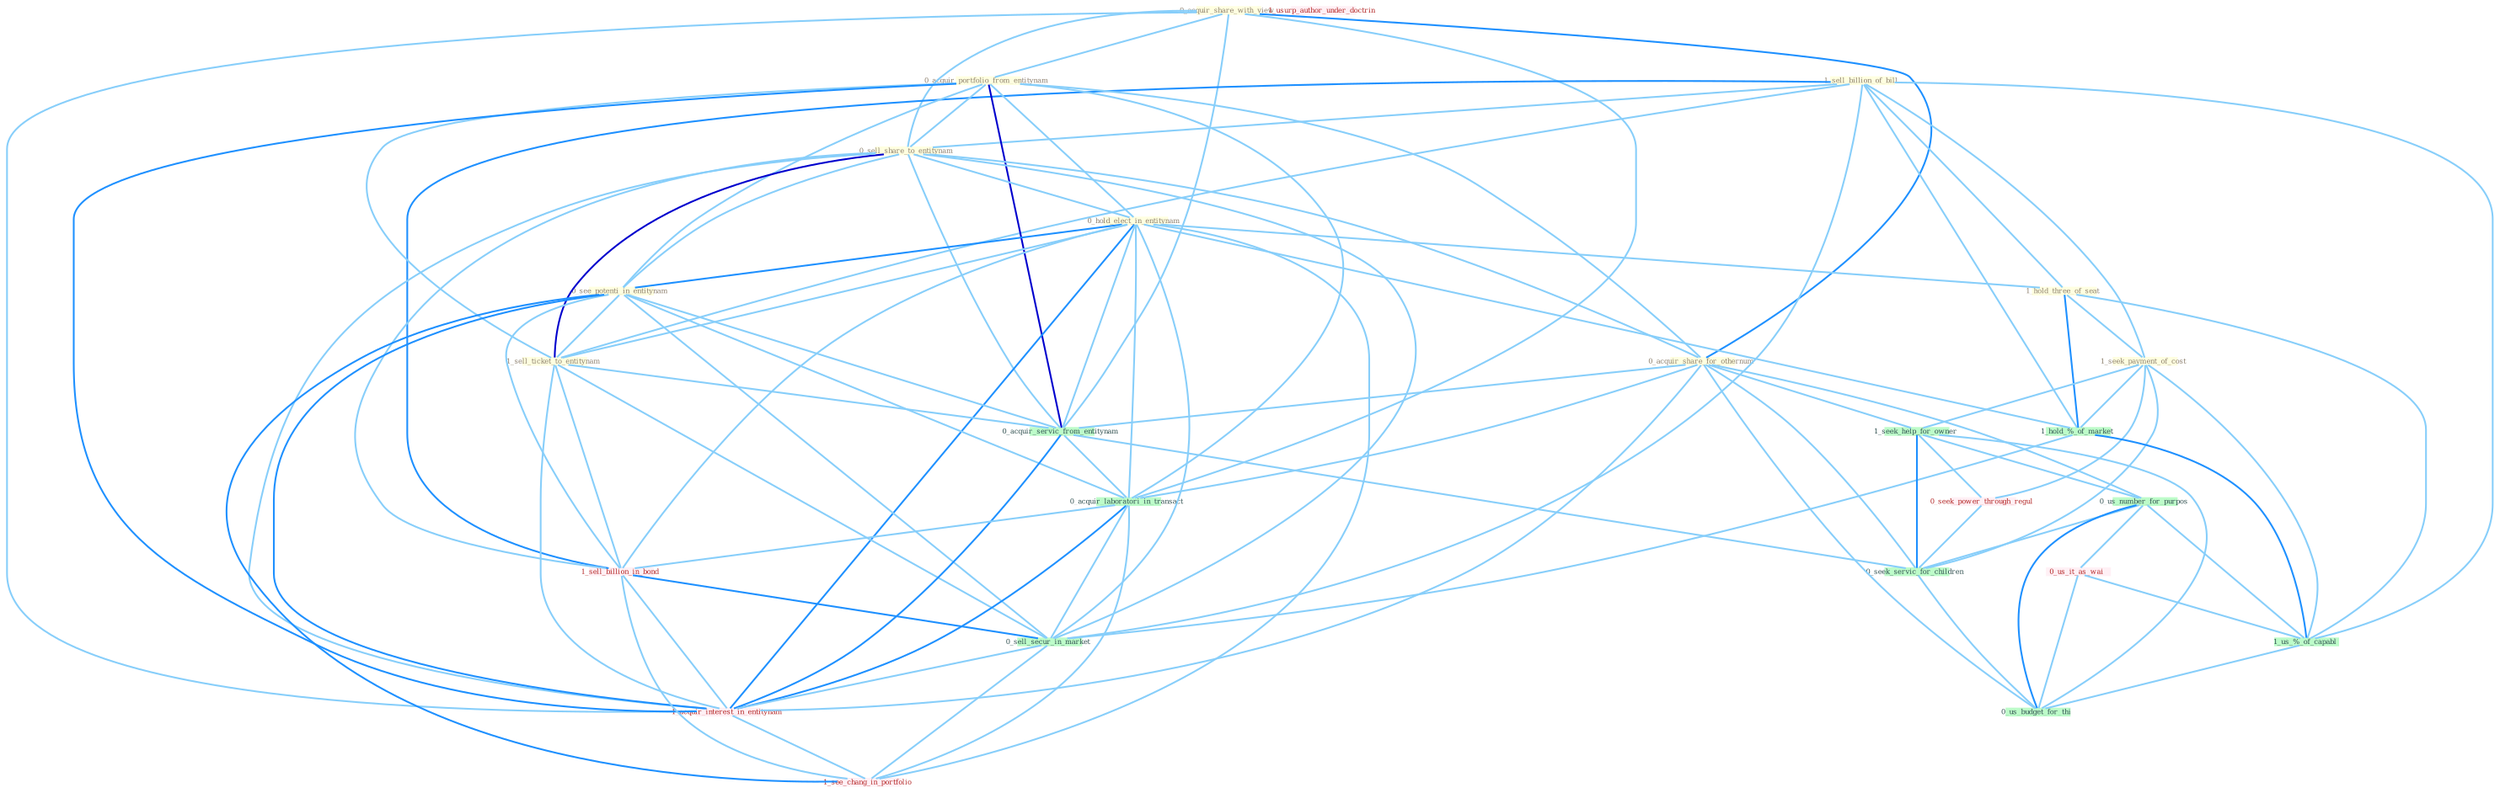Graph G{ 
    node
    [shape=polygon,style=filled,width=.5,height=.06,color="#BDFCC9",fixedsize=true,fontsize=4,
    fontcolor="#2f4f4f"];
    {node
    [color="#ffffe0", fontcolor="#8b7d6b"] "0_acquir_share_with_view " "1_sell_billion_of_bill " "0_acquir_portfolio_from_entitynam " "0_sell_share_to_entitynam " "0_hold_elect_in_entitynam " "1_hold_three_of_seat " "1_seek_payment_of_cost " "0_see_potenti_in_entitynam " "1_sell_ticket_to_entitynam " "0_acquir_share_for_othernum "}
{node [color="#fff0f5", fontcolor="#b22222"] "0_seek_power_through_regul " "1_sell_billion_in_bond " "0_us_it_as_wai " "1_usurp_author_under_doctrin " "1_acquir_interest_in_entitynam " "1_see_chang_in_portfolio "}
edge [color="#B0E2FF"];

	"0_acquir_share_with_view " -- "0_acquir_portfolio_from_entitynam " [w="1", color="#87cefa" ];
	"0_acquir_share_with_view " -- "0_sell_share_to_entitynam " [w="1", color="#87cefa" ];
	"0_acquir_share_with_view " -- "0_acquir_share_for_othernum " [w="2", color="#1e90ff" , len=0.8];
	"0_acquir_share_with_view " -- "0_acquir_servic_from_entitynam " [w="1", color="#87cefa" ];
	"0_acquir_share_with_view " -- "0_acquir_laboratori_in_transact " [w="1", color="#87cefa" ];
	"0_acquir_share_with_view " -- "1_acquir_interest_in_entitynam " [w="1", color="#87cefa" ];
	"1_sell_billion_of_bill " -- "0_sell_share_to_entitynam " [w="1", color="#87cefa" ];
	"1_sell_billion_of_bill " -- "1_hold_three_of_seat " [w="1", color="#87cefa" ];
	"1_sell_billion_of_bill " -- "1_seek_payment_of_cost " [w="1", color="#87cefa" ];
	"1_sell_billion_of_bill " -- "1_sell_ticket_to_entitynam " [w="1", color="#87cefa" ];
	"1_sell_billion_of_bill " -- "1_hold_%_of_market " [w="1", color="#87cefa" ];
	"1_sell_billion_of_bill " -- "1_sell_billion_in_bond " [w="2", color="#1e90ff" , len=0.8];
	"1_sell_billion_of_bill " -- "1_us_%_of_capabl " [w="1", color="#87cefa" ];
	"1_sell_billion_of_bill " -- "0_sell_secur_in_market " [w="1", color="#87cefa" ];
	"0_acquir_portfolio_from_entitynam " -- "0_sell_share_to_entitynam " [w="1", color="#87cefa" ];
	"0_acquir_portfolio_from_entitynam " -- "0_hold_elect_in_entitynam " [w="1", color="#87cefa" ];
	"0_acquir_portfolio_from_entitynam " -- "0_see_potenti_in_entitynam " [w="1", color="#87cefa" ];
	"0_acquir_portfolio_from_entitynam " -- "1_sell_ticket_to_entitynam " [w="1", color="#87cefa" ];
	"0_acquir_portfolio_from_entitynam " -- "0_acquir_share_for_othernum " [w="1", color="#87cefa" ];
	"0_acquir_portfolio_from_entitynam " -- "0_acquir_servic_from_entitynam " [w="3", color="#0000cd" , len=0.6];
	"0_acquir_portfolio_from_entitynam " -- "0_acquir_laboratori_in_transact " [w="1", color="#87cefa" ];
	"0_acquir_portfolio_from_entitynam " -- "1_acquir_interest_in_entitynam " [w="2", color="#1e90ff" , len=0.8];
	"0_sell_share_to_entitynam " -- "0_hold_elect_in_entitynam " [w="1", color="#87cefa" ];
	"0_sell_share_to_entitynam " -- "0_see_potenti_in_entitynam " [w="1", color="#87cefa" ];
	"0_sell_share_to_entitynam " -- "1_sell_ticket_to_entitynam " [w="3", color="#0000cd" , len=0.6];
	"0_sell_share_to_entitynam " -- "0_acquir_share_for_othernum " [w="1", color="#87cefa" ];
	"0_sell_share_to_entitynam " -- "0_acquir_servic_from_entitynam " [w="1", color="#87cefa" ];
	"0_sell_share_to_entitynam " -- "1_sell_billion_in_bond " [w="1", color="#87cefa" ];
	"0_sell_share_to_entitynam " -- "0_sell_secur_in_market " [w="1", color="#87cefa" ];
	"0_sell_share_to_entitynam " -- "1_acquir_interest_in_entitynam " [w="1", color="#87cefa" ];
	"0_hold_elect_in_entitynam " -- "1_hold_three_of_seat " [w="1", color="#87cefa" ];
	"0_hold_elect_in_entitynam " -- "0_see_potenti_in_entitynam " [w="2", color="#1e90ff" , len=0.8];
	"0_hold_elect_in_entitynam " -- "1_sell_ticket_to_entitynam " [w="1", color="#87cefa" ];
	"0_hold_elect_in_entitynam " -- "0_acquir_servic_from_entitynam " [w="1", color="#87cefa" ];
	"0_hold_elect_in_entitynam " -- "1_hold_%_of_market " [w="1", color="#87cefa" ];
	"0_hold_elect_in_entitynam " -- "0_acquir_laboratori_in_transact " [w="1", color="#87cefa" ];
	"0_hold_elect_in_entitynam " -- "1_sell_billion_in_bond " [w="1", color="#87cefa" ];
	"0_hold_elect_in_entitynam " -- "0_sell_secur_in_market " [w="1", color="#87cefa" ];
	"0_hold_elect_in_entitynam " -- "1_acquir_interest_in_entitynam " [w="2", color="#1e90ff" , len=0.8];
	"0_hold_elect_in_entitynam " -- "1_see_chang_in_portfolio " [w="1", color="#87cefa" ];
	"1_hold_three_of_seat " -- "1_seek_payment_of_cost " [w="1", color="#87cefa" ];
	"1_hold_three_of_seat " -- "1_hold_%_of_market " [w="2", color="#1e90ff" , len=0.8];
	"1_hold_three_of_seat " -- "1_us_%_of_capabl " [w="1", color="#87cefa" ];
	"1_seek_payment_of_cost " -- "1_seek_help_for_owner " [w="1", color="#87cefa" ];
	"1_seek_payment_of_cost " -- "1_hold_%_of_market " [w="1", color="#87cefa" ];
	"1_seek_payment_of_cost " -- "0_seek_power_through_regul " [w="1", color="#87cefa" ];
	"1_seek_payment_of_cost " -- "1_us_%_of_capabl " [w="1", color="#87cefa" ];
	"1_seek_payment_of_cost " -- "0_seek_servic_for_children " [w="1", color="#87cefa" ];
	"0_see_potenti_in_entitynam " -- "1_sell_ticket_to_entitynam " [w="1", color="#87cefa" ];
	"0_see_potenti_in_entitynam " -- "0_acquir_servic_from_entitynam " [w="1", color="#87cefa" ];
	"0_see_potenti_in_entitynam " -- "0_acquir_laboratori_in_transact " [w="1", color="#87cefa" ];
	"0_see_potenti_in_entitynam " -- "1_sell_billion_in_bond " [w="1", color="#87cefa" ];
	"0_see_potenti_in_entitynam " -- "0_sell_secur_in_market " [w="1", color="#87cefa" ];
	"0_see_potenti_in_entitynam " -- "1_acquir_interest_in_entitynam " [w="2", color="#1e90ff" , len=0.8];
	"0_see_potenti_in_entitynam " -- "1_see_chang_in_portfolio " [w="2", color="#1e90ff" , len=0.8];
	"1_sell_ticket_to_entitynam " -- "0_acquir_servic_from_entitynam " [w="1", color="#87cefa" ];
	"1_sell_ticket_to_entitynam " -- "1_sell_billion_in_bond " [w="1", color="#87cefa" ];
	"1_sell_ticket_to_entitynam " -- "0_sell_secur_in_market " [w="1", color="#87cefa" ];
	"1_sell_ticket_to_entitynam " -- "1_acquir_interest_in_entitynam " [w="1", color="#87cefa" ];
	"0_acquir_share_for_othernum " -- "1_seek_help_for_owner " [w="1", color="#87cefa" ];
	"0_acquir_share_for_othernum " -- "0_acquir_servic_from_entitynam " [w="1", color="#87cefa" ];
	"0_acquir_share_for_othernum " -- "0_us_number_for_purpos " [w="1", color="#87cefa" ];
	"0_acquir_share_for_othernum " -- "0_acquir_laboratori_in_transact " [w="1", color="#87cefa" ];
	"0_acquir_share_for_othernum " -- "1_acquir_interest_in_entitynam " [w="1", color="#87cefa" ];
	"0_acquir_share_for_othernum " -- "0_seek_servic_for_children " [w="1", color="#87cefa" ];
	"0_acquir_share_for_othernum " -- "0_us_budget_for_thi " [w="1", color="#87cefa" ];
	"1_seek_help_for_owner " -- "0_seek_power_through_regul " [w="1", color="#87cefa" ];
	"1_seek_help_for_owner " -- "0_us_number_for_purpos " [w="1", color="#87cefa" ];
	"1_seek_help_for_owner " -- "0_seek_servic_for_children " [w="2", color="#1e90ff" , len=0.8];
	"1_seek_help_for_owner " -- "0_us_budget_for_thi " [w="1", color="#87cefa" ];
	"0_acquir_servic_from_entitynam " -- "0_acquir_laboratori_in_transact " [w="1", color="#87cefa" ];
	"0_acquir_servic_from_entitynam " -- "1_acquir_interest_in_entitynam " [w="2", color="#1e90ff" , len=0.8];
	"0_acquir_servic_from_entitynam " -- "0_seek_servic_for_children " [w="1", color="#87cefa" ];
	"1_hold_%_of_market " -- "1_us_%_of_capabl " [w="2", color="#1e90ff" , len=0.8];
	"1_hold_%_of_market " -- "0_sell_secur_in_market " [w="1", color="#87cefa" ];
	"0_seek_power_through_regul " -- "0_seek_servic_for_children " [w="1", color="#87cefa" ];
	"0_us_number_for_purpos " -- "0_us_it_as_wai " [w="1", color="#87cefa" ];
	"0_us_number_for_purpos " -- "1_us_%_of_capabl " [w="1", color="#87cefa" ];
	"0_us_number_for_purpos " -- "0_seek_servic_for_children " [w="1", color="#87cefa" ];
	"0_us_number_for_purpos " -- "0_us_budget_for_thi " [w="2", color="#1e90ff" , len=0.8];
	"0_acquir_laboratori_in_transact " -- "1_sell_billion_in_bond " [w="1", color="#87cefa" ];
	"0_acquir_laboratori_in_transact " -- "0_sell_secur_in_market " [w="1", color="#87cefa" ];
	"0_acquir_laboratori_in_transact " -- "1_acquir_interest_in_entitynam " [w="2", color="#1e90ff" , len=0.8];
	"0_acquir_laboratori_in_transact " -- "1_see_chang_in_portfolio " [w="1", color="#87cefa" ];
	"1_sell_billion_in_bond " -- "0_sell_secur_in_market " [w="2", color="#1e90ff" , len=0.8];
	"1_sell_billion_in_bond " -- "1_acquir_interest_in_entitynam " [w="1", color="#87cefa" ];
	"1_sell_billion_in_bond " -- "1_see_chang_in_portfolio " [w="1", color="#87cefa" ];
	"0_us_it_as_wai " -- "1_us_%_of_capabl " [w="1", color="#87cefa" ];
	"0_us_it_as_wai " -- "0_us_budget_for_thi " [w="1", color="#87cefa" ];
	"1_us_%_of_capabl " -- "0_us_budget_for_thi " [w="1", color="#87cefa" ];
	"0_sell_secur_in_market " -- "1_acquir_interest_in_entitynam " [w="1", color="#87cefa" ];
	"0_sell_secur_in_market " -- "1_see_chang_in_portfolio " [w="1", color="#87cefa" ];
	"1_acquir_interest_in_entitynam " -- "1_see_chang_in_portfolio " [w="1", color="#87cefa" ];
	"0_seek_servic_for_children " -- "0_us_budget_for_thi " [w="1", color="#87cefa" ];
}